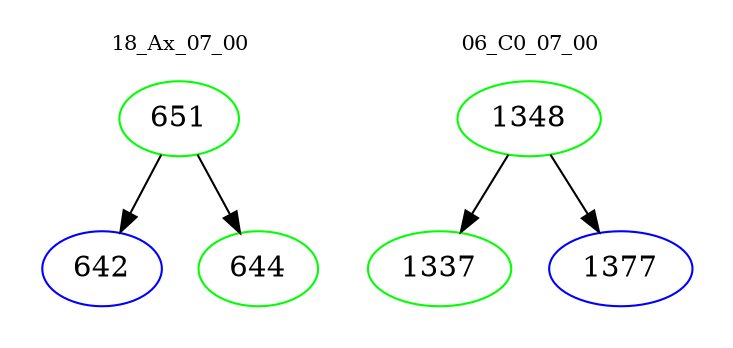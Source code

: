 digraph{
subgraph cluster_0 {
color = white
label = "18_Ax_07_00";
fontsize=10;
T0_651 [label="651", color="green"]
T0_651 -> T0_642 [color="black"]
T0_642 [label="642", color="blue"]
T0_651 -> T0_644 [color="black"]
T0_644 [label="644", color="green"]
}
subgraph cluster_1 {
color = white
label = "06_C0_07_00";
fontsize=10;
T1_1348 [label="1348", color="green"]
T1_1348 -> T1_1337 [color="black"]
T1_1337 [label="1337", color="green"]
T1_1348 -> T1_1377 [color="black"]
T1_1377 [label="1377", color="blue"]
}
}
